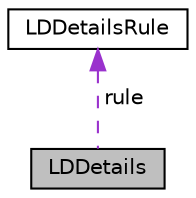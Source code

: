 digraph "LDDetails"
{
  edge [fontname="Helvetica",fontsize="10",labelfontname="Helvetica",labelfontsize="10"];
  node [fontname="Helvetica",fontsize="10",shape=record];
  Node1 [label="LDDetails",height=0.2,width=0.4,color="black", fillcolor="grey75", style="filled", fontcolor="black"];
  Node2 -> Node1 [dir="back",color="darkorchid3",fontsize="10",style="dashed",label=" rule" ,fontname="Helvetica"];
  Node2 [label="LDDetailsRule",height=0.2,width=0.4,color="black", fillcolor="white", style="filled",URL="$structLDDetailsRule.html",tooltip="Indicates which rule matched a user. "];
}
